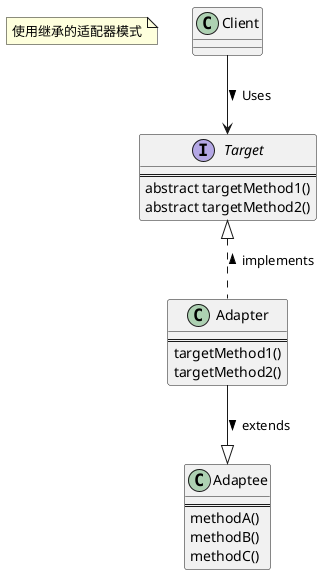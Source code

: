 @startuml

note "使用继承的适配器模式" as N1

Client --> Target : Uses >
Target <|.. Adapter : implements <
Adapter --|> Adaptee : extends >

class Client {
}

interface Target {
    ==
    abstract targetMethod1()
    abstract targetMethod2()
}

class Adaptee {
    ==
    methodA()
    methodB()
    methodC()
}

class Adapter {
    ==
    targetMethod1()
    targetMethod2()
}

@enduml